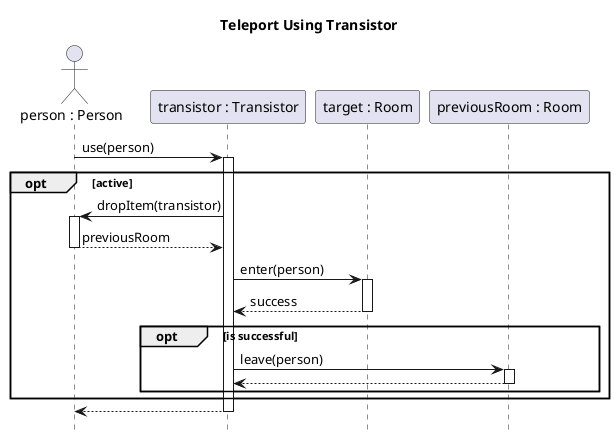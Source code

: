 @startuml place-transistor

title Teleport Using Transistor
hide footbox
autoactivate on

actor "person : Person" as p
participant "transistor : Transistor" as tr1
participant "target : Room" as target
participant "previousRoom : Room" as old

p -> tr1 : use(person)
	opt active
		tr1 -> p : dropItem(transistor)
		return previousRoom
		tr1 -> target : enter(person)
		return success
		opt is successful
			tr1 -> old : leave(person)
			return
		end
	end
return

@enduml